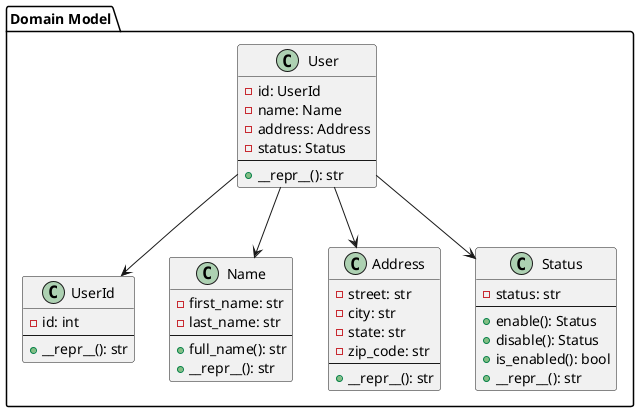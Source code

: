 @startuml
package "Domain Model" {
    class User {
        - id: UserId
        - name: Name
        - address: Address
        - status: Status
        --
        + __repr__(): str
    }

    class UserId {
        - id: int
        --
        + __repr__(): str
    }

    class Name {
        - first_name: str
        - last_name: str
        --
        + full_name(): str
        + __repr__(): str
    }

    class Address {
        - street: str
        - city: str
        - state: str
        - zip_code: str
        --
        + __repr__(): str
    }

    class Status {
        - status: str
        --
        + enable(): Status
        + disable(): Status
        + is_enabled(): bool
        + __repr__(): str
    }

    User --> UserId
    User --> Name
    User --> Address
    User --> Status
}
@enduml
